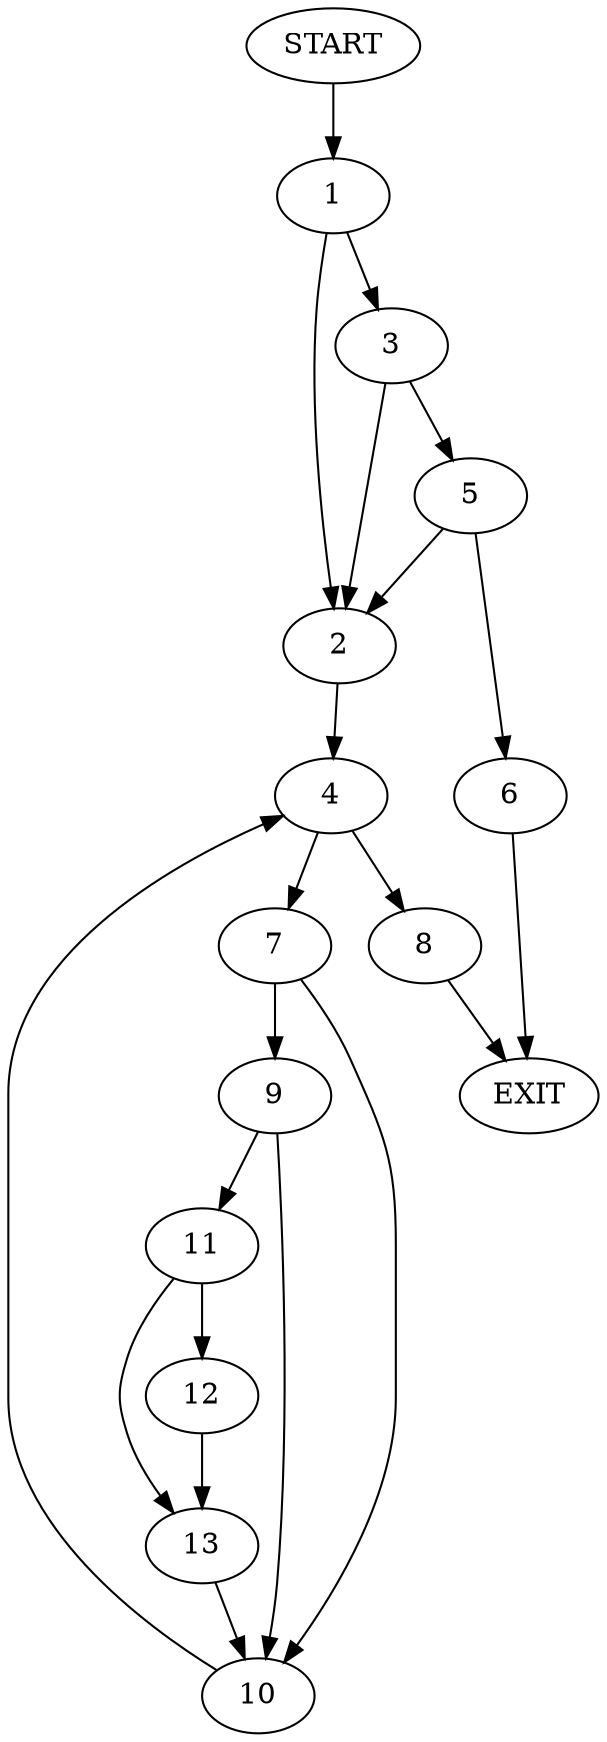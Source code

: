 digraph {
0 [label="START"]
14 [label="EXIT"]
0 -> 1
1 -> 2
1 -> 3
2 -> 4
3 -> 2
3 -> 5
5 -> 2
5 -> 6
6 -> 14
4 -> 7
4 -> 8
8 -> 14
7 -> 9
7 -> 10
10 -> 4
9 -> 11
9 -> 10
11 -> 12
11 -> 13
12 -> 13
13 -> 10
}
